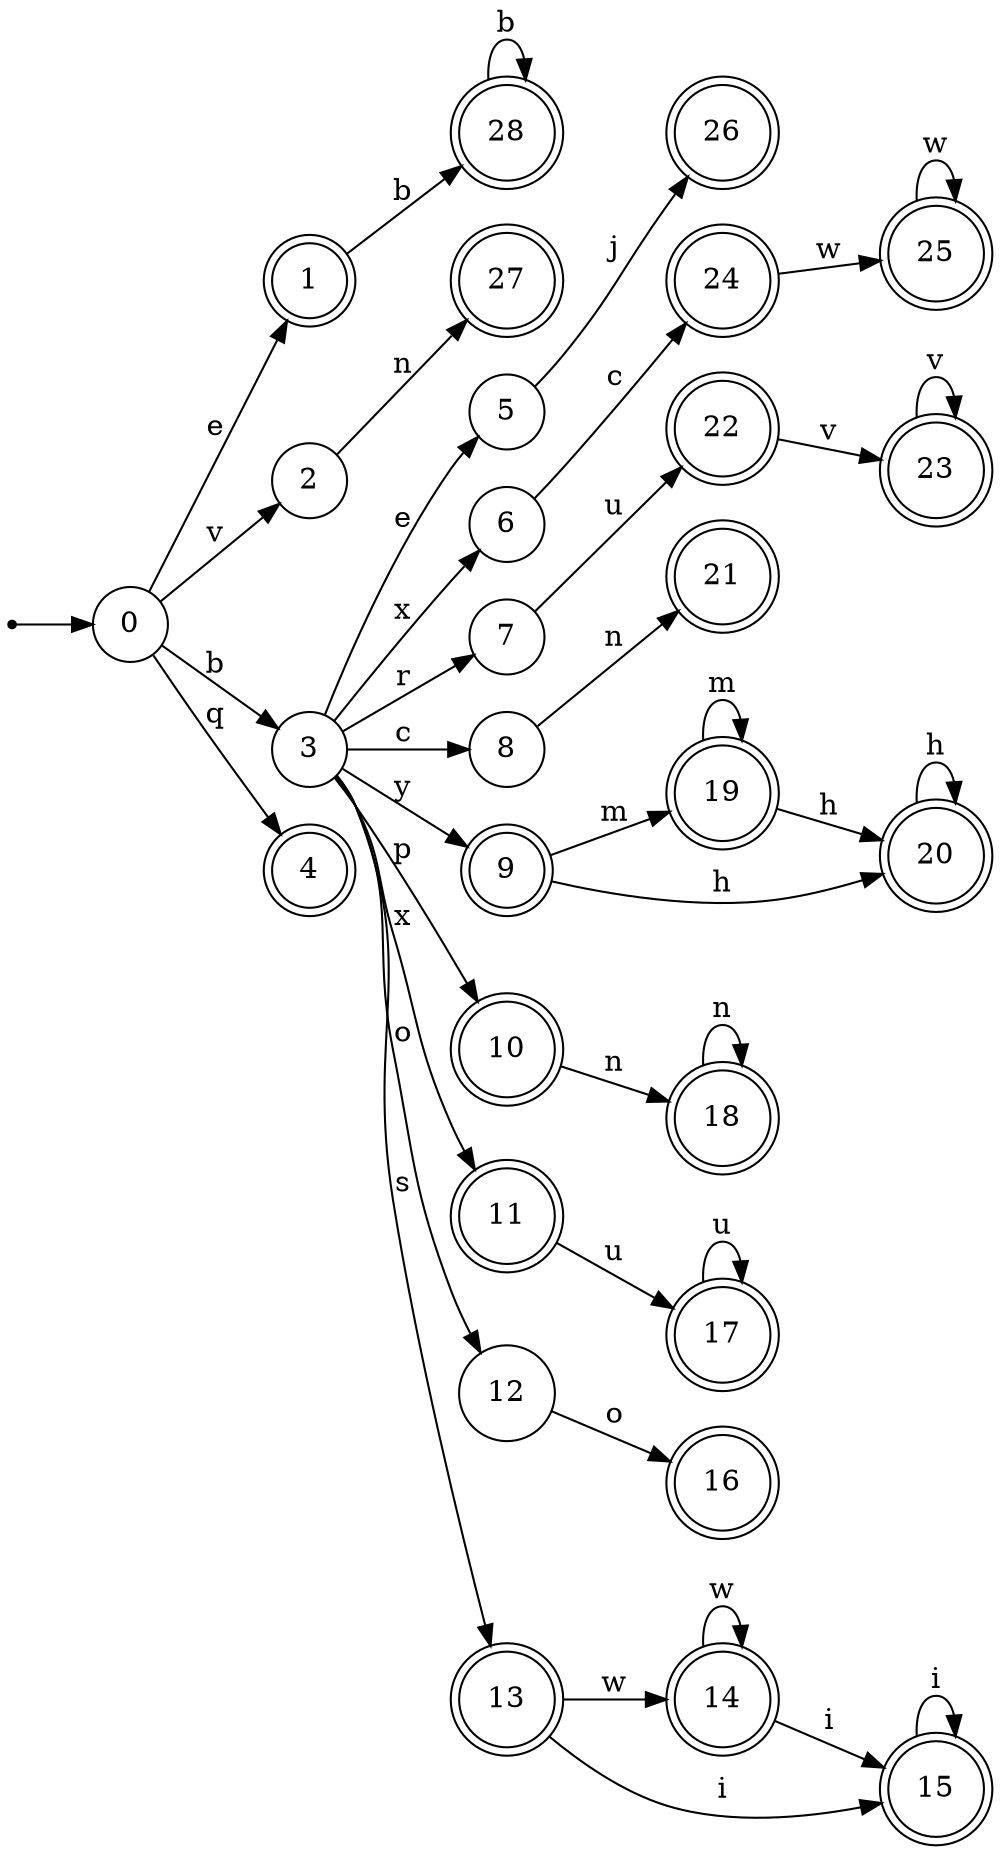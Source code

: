 digraph finite_state_machine {
rankdir=LR;
size="20,20";
node [shape = point]; "dummy0"
node [shape = circle]; "0";
"dummy0" -> "0";
node [shape = doublecircle]; "1";node [shape = circle]; "2";
node [shape = circle]; "3";
node [shape = doublecircle]; "4";node [shape = circle]; "5";
node [shape = circle]; "6";
node [shape = circle]; "7";
node [shape = circle]; "8";
node [shape = doublecircle]; "9";node [shape = doublecircle]; "10";node [shape = doublecircle]; "11";node [shape = circle]; "12";
node [shape = doublecircle]; "13";node [shape = doublecircle]; "14";node [shape = doublecircle]; "15";node [shape = doublecircle]; "16";node [shape = doublecircle]; "17";node [shape = doublecircle]; "18";node [shape = doublecircle]; "19";node [shape = doublecircle]; "20";node [shape = doublecircle]; "21";node [shape = doublecircle]; "22";node [shape = doublecircle]; "23";node [shape = doublecircle]; "24";node [shape = doublecircle]; "25";node [shape = doublecircle]; "26";node [shape = doublecircle]; "27";node [shape = doublecircle]; "28";"0" -> "1" [label = "e"];
 "0" -> "2" [label = "v"];
 "0" -> "3" [label = "b"];
 "0" -> "4" [label = "q"];
 "3" -> "5" [label = "e"];
 "3" -> "11" [label = "x"];
 "3" -> "6" [label = "x"];
 "3" -> "7" [label = "r"];
 "3" -> "8" [label = "c"];
 "3" -> "9" [label = "y"];
 "3" -> "10" [label = "p"];
 "3" -> "12" [label = "o"];
 "3" -> "13" [label = "s"];
 "13" -> "14" [label = "w"];
 "13" -> "15" [label = "i"];
 "15" -> "15" [label = "i"];
 "14" -> "14" [label = "w"];
 "14" -> "15" [label = "i"];
 "12" -> "16" [label = "o"];
 "11" -> "17" [label = "u"];
 "17" -> "17" [label = "u"];
 "10" -> "18" [label = "n"];
 "18" -> "18" [label = "n"];
 "9" -> "19" [label = "m"];
 "9" -> "20" [label = "h"];
 "20" -> "20" [label = "h"];
 "19" -> "19" [label = "m"];
 "19" -> "20" [label = "h"];
 "8" -> "21" [label = "n"];
 "7" -> "22" [label = "u"];
 "22" -> "23" [label = "v"];
 "23" -> "23" [label = "v"];
 "6" -> "24" [label = "c"];
 "24" -> "25" [label = "w"];
 "25" -> "25" [label = "w"];
 "5" -> "26" [label = "j"];
 "2" -> "27" [label = "n"];
 "1" -> "28" [label = "b"];
 "28" -> "28" [label = "b"];
 }

